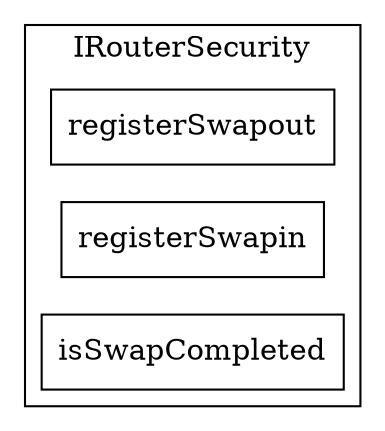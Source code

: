 strict digraph {
rankdir="LR"
node [shape=box]
subgraph cluster_446_IRouterSecurity {
label = "IRouterSecurity"
"446_registerSwapout" [label="registerSwapout"]
"446_registerSwapin" [label="registerSwapin"]
"446_isSwapCompleted" [label="isSwapCompleted"]
}subgraph cluster_solidity {
label = "[Solidity]"
}
}